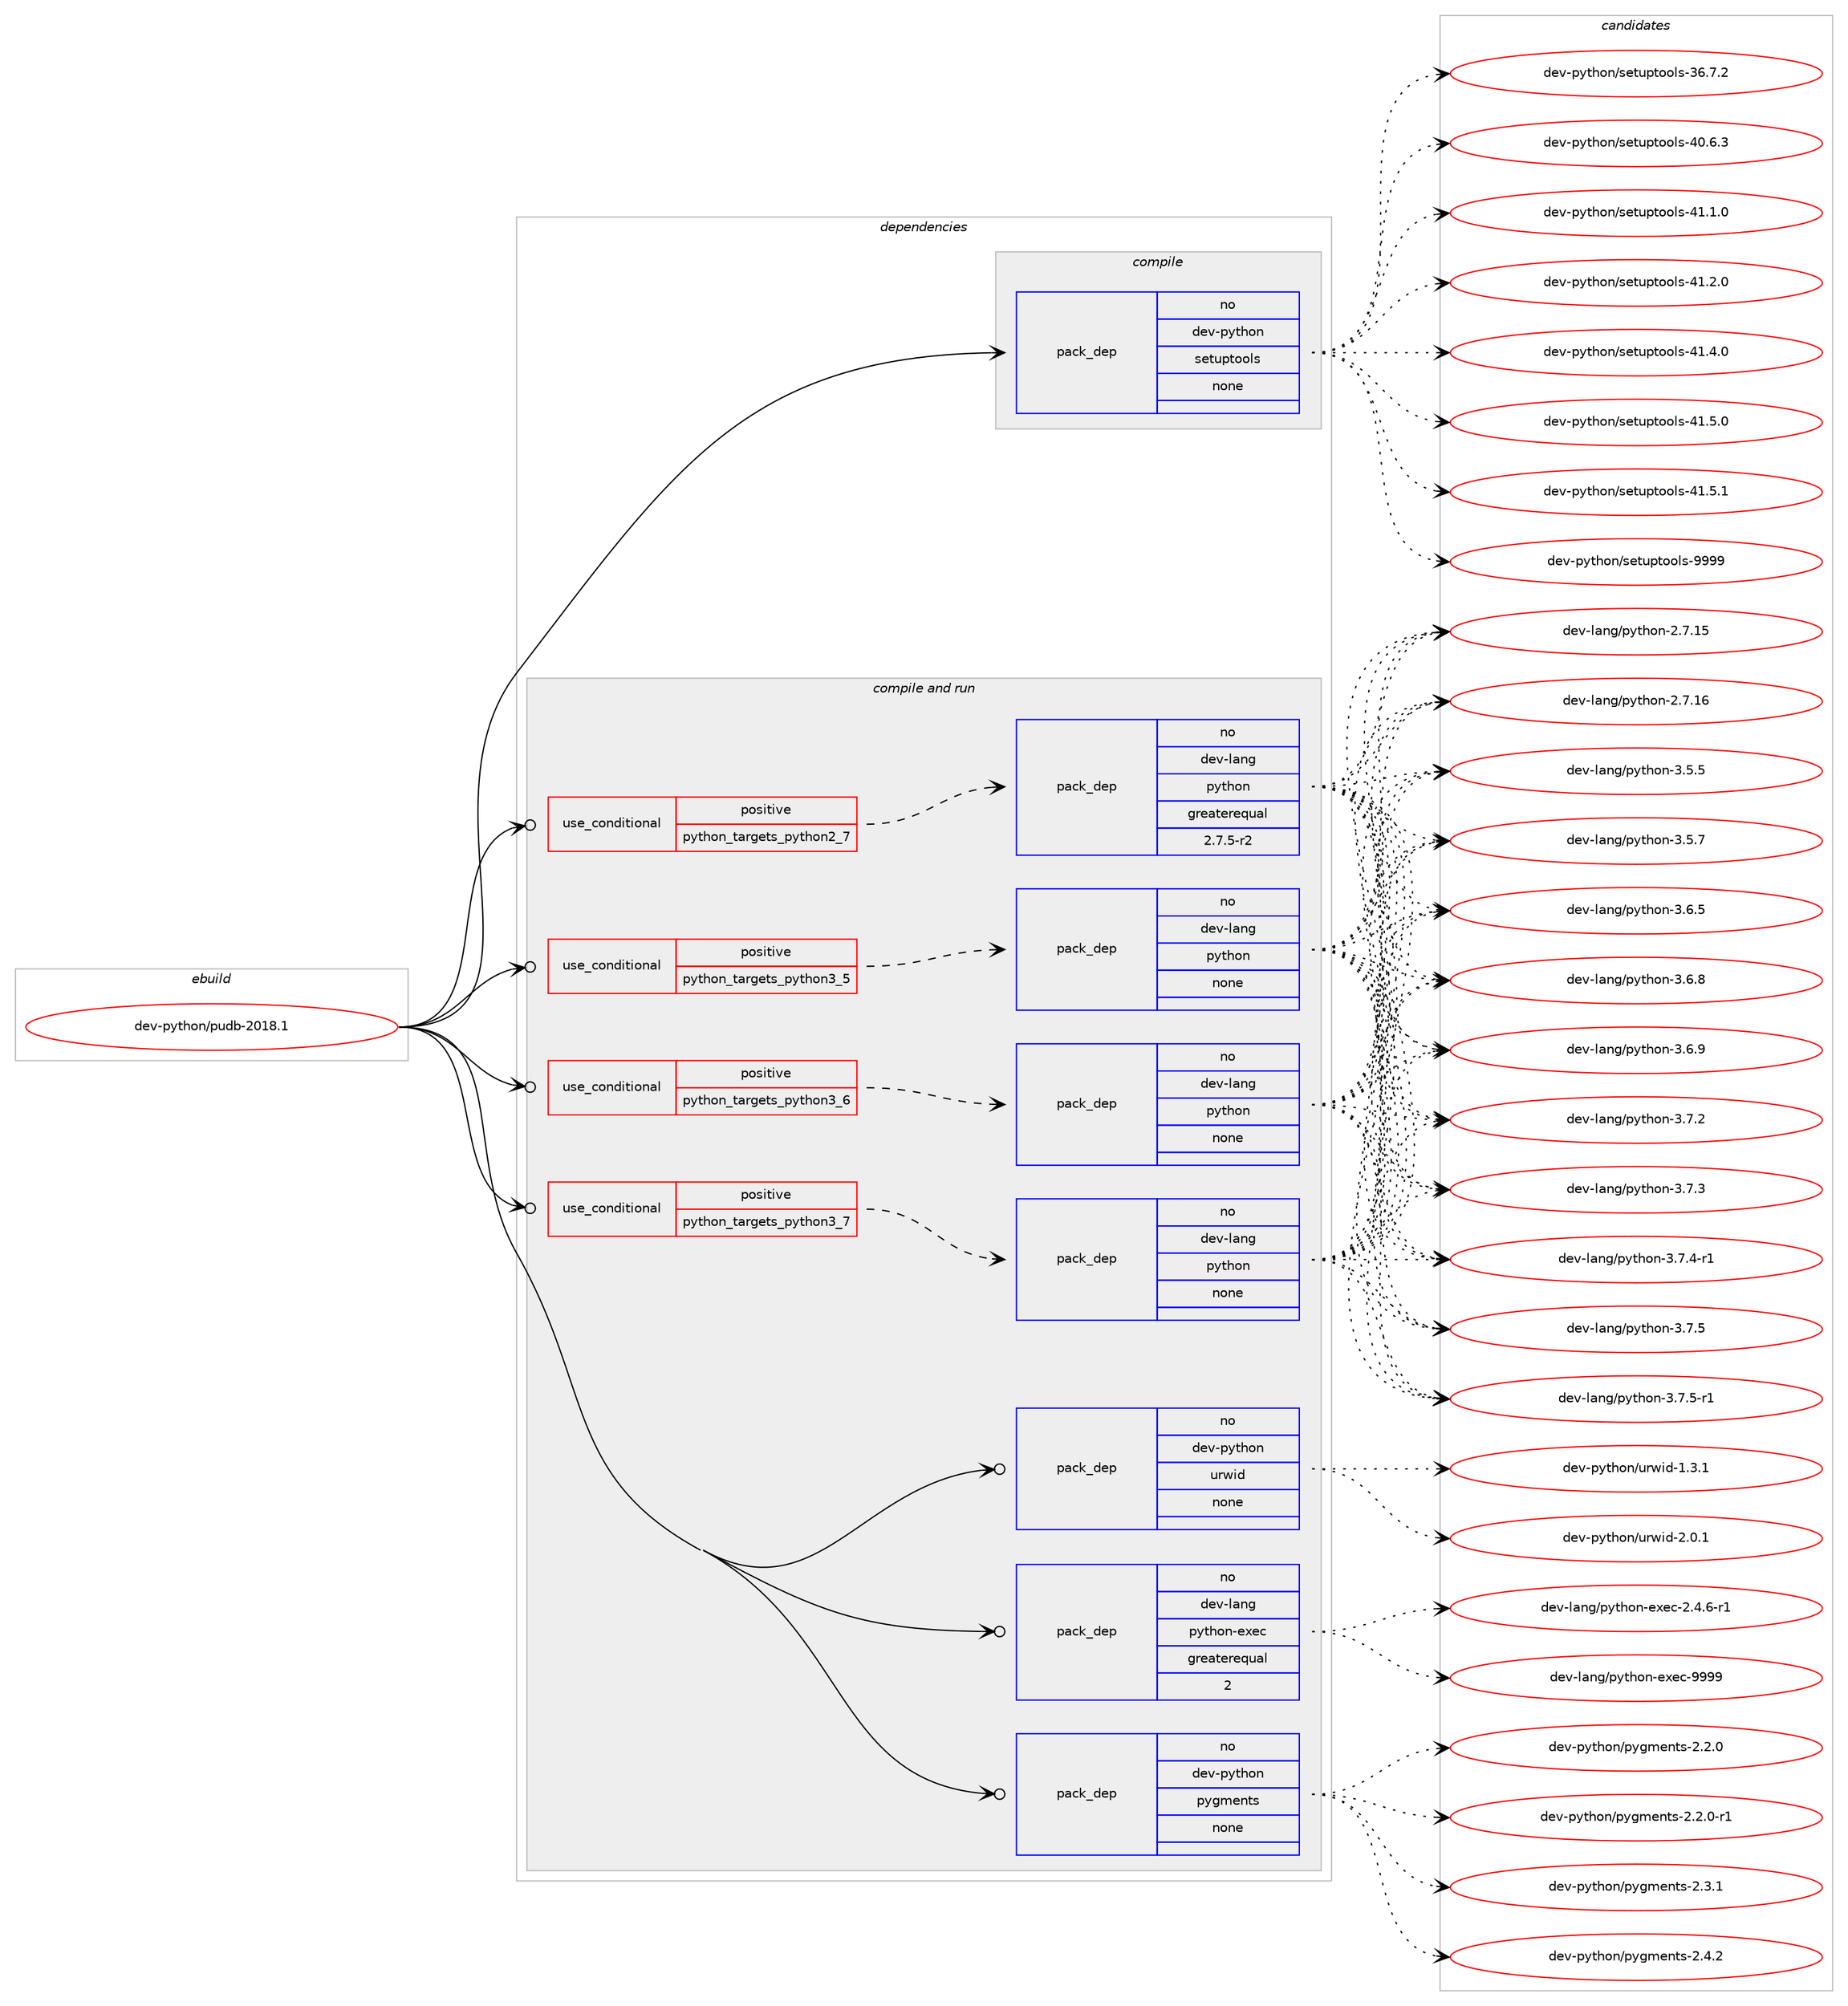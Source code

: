 digraph prolog {

# *************
# Graph options
# *************

newrank=true;
concentrate=true;
compound=true;
graph [rankdir=LR,fontname=Helvetica,fontsize=10,ranksep=1.5];#, ranksep=2.5, nodesep=0.2];
edge  [arrowhead=vee];
node  [fontname=Helvetica,fontsize=10];

# **********
# The ebuild
# **********

subgraph cluster_leftcol {
color=gray;
rank=same;
label=<<i>ebuild</i>>;
id [label="dev-python/pudb-2018.1", color=red, width=4, href="../dev-python/pudb-2018.1.svg"];
}

# ****************
# The dependencies
# ****************

subgraph cluster_midcol {
color=gray;
label=<<i>dependencies</i>>;
subgraph cluster_compile {
fillcolor="#eeeeee";
style=filled;
label=<<i>compile</i>>;
subgraph pack466623 {
dependency623553 [label=<<TABLE BORDER="0" CELLBORDER="1" CELLSPACING="0" CELLPADDING="4" WIDTH="220"><TR><TD ROWSPAN="6" CELLPADDING="30">pack_dep</TD></TR><TR><TD WIDTH="110">no</TD></TR><TR><TD>dev-python</TD></TR><TR><TD>setuptools</TD></TR><TR><TD>none</TD></TR><TR><TD></TD></TR></TABLE>>, shape=none, color=blue];
}
id:e -> dependency623553:w [weight=20,style="solid",arrowhead="vee"];
}
subgraph cluster_compileandrun {
fillcolor="#eeeeee";
style=filled;
label=<<i>compile and run</i>>;
subgraph cond145086 {
dependency623554 [label=<<TABLE BORDER="0" CELLBORDER="1" CELLSPACING="0" CELLPADDING="4"><TR><TD ROWSPAN="3" CELLPADDING="10">use_conditional</TD></TR><TR><TD>positive</TD></TR><TR><TD>python_targets_python2_7</TD></TR></TABLE>>, shape=none, color=red];
subgraph pack466624 {
dependency623555 [label=<<TABLE BORDER="0" CELLBORDER="1" CELLSPACING="0" CELLPADDING="4" WIDTH="220"><TR><TD ROWSPAN="6" CELLPADDING="30">pack_dep</TD></TR><TR><TD WIDTH="110">no</TD></TR><TR><TD>dev-lang</TD></TR><TR><TD>python</TD></TR><TR><TD>greaterequal</TD></TR><TR><TD>2.7.5-r2</TD></TR></TABLE>>, shape=none, color=blue];
}
dependency623554:e -> dependency623555:w [weight=20,style="dashed",arrowhead="vee"];
}
id:e -> dependency623554:w [weight=20,style="solid",arrowhead="odotvee"];
subgraph cond145087 {
dependency623556 [label=<<TABLE BORDER="0" CELLBORDER="1" CELLSPACING="0" CELLPADDING="4"><TR><TD ROWSPAN="3" CELLPADDING="10">use_conditional</TD></TR><TR><TD>positive</TD></TR><TR><TD>python_targets_python3_5</TD></TR></TABLE>>, shape=none, color=red];
subgraph pack466625 {
dependency623557 [label=<<TABLE BORDER="0" CELLBORDER="1" CELLSPACING="0" CELLPADDING="4" WIDTH="220"><TR><TD ROWSPAN="6" CELLPADDING="30">pack_dep</TD></TR><TR><TD WIDTH="110">no</TD></TR><TR><TD>dev-lang</TD></TR><TR><TD>python</TD></TR><TR><TD>none</TD></TR><TR><TD></TD></TR></TABLE>>, shape=none, color=blue];
}
dependency623556:e -> dependency623557:w [weight=20,style="dashed",arrowhead="vee"];
}
id:e -> dependency623556:w [weight=20,style="solid",arrowhead="odotvee"];
subgraph cond145088 {
dependency623558 [label=<<TABLE BORDER="0" CELLBORDER="1" CELLSPACING="0" CELLPADDING="4"><TR><TD ROWSPAN="3" CELLPADDING="10">use_conditional</TD></TR><TR><TD>positive</TD></TR><TR><TD>python_targets_python3_6</TD></TR></TABLE>>, shape=none, color=red];
subgraph pack466626 {
dependency623559 [label=<<TABLE BORDER="0" CELLBORDER="1" CELLSPACING="0" CELLPADDING="4" WIDTH="220"><TR><TD ROWSPAN="6" CELLPADDING="30">pack_dep</TD></TR><TR><TD WIDTH="110">no</TD></TR><TR><TD>dev-lang</TD></TR><TR><TD>python</TD></TR><TR><TD>none</TD></TR><TR><TD></TD></TR></TABLE>>, shape=none, color=blue];
}
dependency623558:e -> dependency623559:w [weight=20,style="dashed",arrowhead="vee"];
}
id:e -> dependency623558:w [weight=20,style="solid",arrowhead="odotvee"];
subgraph cond145089 {
dependency623560 [label=<<TABLE BORDER="0" CELLBORDER="1" CELLSPACING="0" CELLPADDING="4"><TR><TD ROWSPAN="3" CELLPADDING="10">use_conditional</TD></TR><TR><TD>positive</TD></TR><TR><TD>python_targets_python3_7</TD></TR></TABLE>>, shape=none, color=red];
subgraph pack466627 {
dependency623561 [label=<<TABLE BORDER="0" CELLBORDER="1" CELLSPACING="0" CELLPADDING="4" WIDTH="220"><TR><TD ROWSPAN="6" CELLPADDING="30">pack_dep</TD></TR><TR><TD WIDTH="110">no</TD></TR><TR><TD>dev-lang</TD></TR><TR><TD>python</TD></TR><TR><TD>none</TD></TR><TR><TD></TD></TR></TABLE>>, shape=none, color=blue];
}
dependency623560:e -> dependency623561:w [weight=20,style="dashed",arrowhead="vee"];
}
id:e -> dependency623560:w [weight=20,style="solid",arrowhead="odotvee"];
subgraph pack466628 {
dependency623562 [label=<<TABLE BORDER="0" CELLBORDER="1" CELLSPACING="0" CELLPADDING="4" WIDTH="220"><TR><TD ROWSPAN="6" CELLPADDING="30">pack_dep</TD></TR><TR><TD WIDTH="110">no</TD></TR><TR><TD>dev-lang</TD></TR><TR><TD>python-exec</TD></TR><TR><TD>greaterequal</TD></TR><TR><TD>2</TD></TR></TABLE>>, shape=none, color=blue];
}
id:e -> dependency623562:w [weight=20,style="solid",arrowhead="odotvee"];
subgraph pack466629 {
dependency623563 [label=<<TABLE BORDER="0" CELLBORDER="1" CELLSPACING="0" CELLPADDING="4" WIDTH="220"><TR><TD ROWSPAN="6" CELLPADDING="30">pack_dep</TD></TR><TR><TD WIDTH="110">no</TD></TR><TR><TD>dev-python</TD></TR><TR><TD>pygments</TD></TR><TR><TD>none</TD></TR><TR><TD></TD></TR></TABLE>>, shape=none, color=blue];
}
id:e -> dependency623563:w [weight=20,style="solid",arrowhead="odotvee"];
subgraph pack466630 {
dependency623564 [label=<<TABLE BORDER="0" CELLBORDER="1" CELLSPACING="0" CELLPADDING="4" WIDTH="220"><TR><TD ROWSPAN="6" CELLPADDING="30">pack_dep</TD></TR><TR><TD WIDTH="110">no</TD></TR><TR><TD>dev-python</TD></TR><TR><TD>urwid</TD></TR><TR><TD>none</TD></TR><TR><TD></TD></TR></TABLE>>, shape=none, color=blue];
}
id:e -> dependency623564:w [weight=20,style="solid",arrowhead="odotvee"];
}
subgraph cluster_run {
fillcolor="#eeeeee";
style=filled;
label=<<i>run</i>>;
}
}

# **************
# The candidates
# **************

subgraph cluster_choices {
rank=same;
color=gray;
label=<<i>candidates</i>>;

subgraph choice466623 {
color=black;
nodesep=1;
choice100101118451121211161041111104711510111611711211611111110811545515446554650 [label="dev-python/setuptools-36.7.2", color=red, width=4,href="../dev-python/setuptools-36.7.2.svg"];
choice100101118451121211161041111104711510111611711211611111110811545524846544651 [label="dev-python/setuptools-40.6.3", color=red, width=4,href="../dev-python/setuptools-40.6.3.svg"];
choice100101118451121211161041111104711510111611711211611111110811545524946494648 [label="dev-python/setuptools-41.1.0", color=red, width=4,href="../dev-python/setuptools-41.1.0.svg"];
choice100101118451121211161041111104711510111611711211611111110811545524946504648 [label="dev-python/setuptools-41.2.0", color=red, width=4,href="../dev-python/setuptools-41.2.0.svg"];
choice100101118451121211161041111104711510111611711211611111110811545524946524648 [label="dev-python/setuptools-41.4.0", color=red, width=4,href="../dev-python/setuptools-41.4.0.svg"];
choice100101118451121211161041111104711510111611711211611111110811545524946534648 [label="dev-python/setuptools-41.5.0", color=red, width=4,href="../dev-python/setuptools-41.5.0.svg"];
choice100101118451121211161041111104711510111611711211611111110811545524946534649 [label="dev-python/setuptools-41.5.1", color=red, width=4,href="../dev-python/setuptools-41.5.1.svg"];
choice10010111845112121116104111110471151011161171121161111111081154557575757 [label="dev-python/setuptools-9999", color=red, width=4,href="../dev-python/setuptools-9999.svg"];
dependency623553:e -> choice100101118451121211161041111104711510111611711211611111110811545515446554650:w [style=dotted,weight="100"];
dependency623553:e -> choice100101118451121211161041111104711510111611711211611111110811545524846544651:w [style=dotted,weight="100"];
dependency623553:e -> choice100101118451121211161041111104711510111611711211611111110811545524946494648:w [style=dotted,weight="100"];
dependency623553:e -> choice100101118451121211161041111104711510111611711211611111110811545524946504648:w [style=dotted,weight="100"];
dependency623553:e -> choice100101118451121211161041111104711510111611711211611111110811545524946524648:w [style=dotted,weight="100"];
dependency623553:e -> choice100101118451121211161041111104711510111611711211611111110811545524946534648:w [style=dotted,weight="100"];
dependency623553:e -> choice100101118451121211161041111104711510111611711211611111110811545524946534649:w [style=dotted,weight="100"];
dependency623553:e -> choice10010111845112121116104111110471151011161171121161111111081154557575757:w [style=dotted,weight="100"];
}
subgraph choice466624 {
color=black;
nodesep=1;
choice10010111845108971101034711212111610411111045504655464953 [label="dev-lang/python-2.7.15", color=red, width=4,href="../dev-lang/python-2.7.15.svg"];
choice10010111845108971101034711212111610411111045504655464954 [label="dev-lang/python-2.7.16", color=red, width=4,href="../dev-lang/python-2.7.16.svg"];
choice100101118451089711010347112121116104111110455146534653 [label="dev-lang/python-3.5.5", color=red, width=4,href="../dev-lang/python-3.5.5.svg"];
choice100101118451089711010347112121116104111110455146534655 [label="dev-lang/python-3.5.7", color=red, width=4,href="../dev-lang/python-3.5.7.svg"];
choice100101118451089711010347112121116104111110455146544653 [label="dev-lang/python-3.6.5", color=red, width=4,href="../dev-lang/python-3.6.5.svg"];
choice100101118451089711010347112121116104111110455146544656 [label="dev-lang/python-3.6.8", color=red, width=4,href="../dev-lang/python-3.6.8.svg"];
choice100101118451089711010347112121116104111110455146544657 [label="dev-lang/python-3.6.9", color=red, width=4,href="../dev-lang/python-3.6.9.svg"];
choice100101118451089711010347112121116104111110455146554650 [label="dev-lang/python-3.7.2", color=red, width=4,href="../dev-lang/python-3.7.2.svg"];
choice100101118451089711010347112121116104111110455146554651 [label="dev-lang/python-3.7.3", color=red, width=4,href="../dev-lang/python-3.7.3.svg"];
choice1001011184510897110103471121211161041111104551465546524511449 [label="dev-lang/python-3.7.4-r1", color=red, width=4,href="../dev-lang/python-3.7.4-r1.svg"];
choice100101118451089711010347112121116104111110455146554653 [label="dev-lang/python-3.7.5", color=red, width=4,href="../dev-lang/python-3.7.5.svg"];
choice1001011184510897110103471121211161041111104551465546534511449 [label="dev-lang/python-3.7.5-r1", color=red, width=4,href="../dev-lang/python-3.7.5-r1.svg"];
dependency623555:e -> choice10010111845108971101034711212111610411111045504655464953:w [style=dotted,weight="100"];
dependency623555:e -> choice10010111845108971101034711212111610411111045504655464954:w [style=dotted,weight="100"];
dependency623555:e -> choice100101118451089711010347112121116104111110455146534653:w [style=dotted,weight="100"];
dependency623555:e -> choice100101118451089711010347112121116104111110455146534655:w [style=dotted,weight="100"];
dependency623555:e -> choice100101118451089711010347112121116104111110455146544653:w [style=dotted,weight="100"];
dependency623555:e -> choice100101118451089711010347112121116104111110455146544656:w [style=dotted,weight="100"];
dependency623555:e -> choice100101118451089711010347112121116104111110455146544657:w [style=dotted,weight="100"];
dependency623555:e -> choice100101118451089711010347112121116104111110455146554650:w [style=dotted,weight="100"];
dependency623555:e -> choice100101118451089711010347112121116104111110455146554651:w [style=dotted,weight="100"];
dependency623555:e -> choice1001011184510897110103471121211161041111104551465546524511449:w [style=dotted,weight="100"];
dependency623555:e -> choice100101118451089711010347112121116104111110455146554653:w [style=dotted,weight="100"];
dependency623555:e -> choice1001011184510897110103471121211161041111104551465546534511449:w [style=dotted,weight="100"];
}
subgraph choice466625 {
color=black;
nodesep=1;
choice10010111845108971101034711212111610411111045504655464953 [label="dev-lang/python-2.7.15", color=red, width=4,href="../dev-lang/python-2.7.15.svg"];
choice10010111845108971101034711212111610411111045504655464954 [label="dev-lang/python-2.7.16", color=red, width=4,href="../dev-lang/python-2.7.16.svg"];
choice100101118451089711010347112121116104111110455146534653 [label="dev-lang/python-3.5.5", color=red, width=4,href="../dev-lang/python-3.5.5.svg"];
choice100101118451089711010347112121116104111110455146534655 [label="dev-lang/python-3.5.7", color=red, width=4,href="../dev-lang/python-3.5.7.svg"];
choice100101118451089711010347112121116104111110455146544653 [label="dev-lang/python-3.6.5", color=red, width=4,href="../dev-lang/python-3.6.5.svg"];
choice100101118451089711010347112121116104111110455146544656 [label="dev-lang/python-3.6.8", color=red, width=4,href="../dev-lang/python-3.6.8.svg"];
choice100101118451089711010347112121116104111110455146544657 [label="dev-lang/python-3.6.9", color=red, width=4,href="../dev-lang/python-3.6.9.svg"];
choice100101118451089711010347112121116104111110455146554650 [label="dev-lang/python-3.7.2", color=red, width=4,href="../dev-lang/python-3.7.2.svg"];
choice100101118451089711010347112121116104111110455146554651 [label="dev-lang/python-3.7.3", color=red, width=4,href="../dev-lang/python-3.7.3.svg"];
choice1001011184510897110103471121211161041111104551465546524511449 [label="dev-lang/python-3.7.4-r1", color=red, width=4,href="../dev-lang/python-3.7.4-r1.svg"];
choice100101118451089711010347112121116104111110455146554653 [label="dev-lang/python-3.7.5", color=red, width=4,href="../dev-lang/python-3.7.5.svg"];
choice1001011184510897110103471121211161041111104551465546534511449 [label="dev-lang/python-3.7.5-r1", color=red, width=4,href="../dev-lang/python-3.7.5-r1.svg"];
dependency623557:e -> choice10010111845108971101034711212111610411111045504655464953:w [style=dotted,weight="100"];
dependency623557:e -> choice10010111845108971101034711212111610411111045504655464954:w [style=dotted,weight="100"];
dependency623557:e -> choice100101118451089711010347112121116104111110455146534653:w [style=dotted,weight="100"];
dependency623557:e -> choice100101118451089711010347112121116104111110455146534655:w [style=dotted,weight="100"];
dependency623557:e -> choice100101118451089711010347112121116104111110455146544653:w [style=dotted,weight="100"];
dependency623557:e -> choice100101118451089711010347112121116104111110455146544656:w [style=dotted,weight="100"];
dependency623557:e -> choice100101118451089711010347112121116104111110455146544657:w [style=dotted,weight="100"];
dependency623557:e -> choice100101118451089711010347112121116104111110455146554650:w [style=dotted,weight="100"];
dependency623557:e -> choice100101118451089711010347112121116104111110455146554651:w [style=dotted,weight="100"];
dependency623557:e -> choice1001011184510897110103471121211161041111104551465546524511449:w [style=dotted,weight="100"];
dependency623557:e -> choice100101118451089711010347112121116104111110455146554653:w [style=dotted,weight="100"];
dependency623557:e -> choice1001011184510897110103471121211161041111104551465546534511449:w [style=dotted,weight="100"];
}
subgraph choice466626 {
color=black;
nodesep=1;
choice10010111845108971101034711212111610411111045504655464953 [label="dev-lang/python-2.7.15", color=red, width=4,href="../dev-lang/python-2.7.15.svg"];
choice10010111845108971101034711212111610411111045504655464954 [label="dev-lang/python-2.7.16", color=red, width=4,href="../dev-lang/python-2.7.16.svg"];
choice100101118451089711010347112121116104111110455146534653 [label="dev-lang/python-3.5.5", color=red, width=4,href="../dev-lang/python-3.5.5.svg"];
choice100101118451089711010347112121116104111110455146534655 [label="dev-lang/python-3.5.7", color=red, width=4,href="../dev-lang/python-3.5.7.svg"];
choice100101118451089711010347112121116104111110455146544653 [label="dev-lang/python-3.6.5", color=red, width=4,href="../dev-lang/python-3.6.5.svg"];
choice100101118451089711010347112121116104111110455146544656 [label="dev-lang/python-3.6.8", color=red, width=4,href="../dev-lang/python-3.6.8.svg"];
choice100101118451089711010347112121116104111110455146544657 [label="dev-lang/python-3.6.9", color=red, width=4,href="../dev-lang/python-3.6.9.svg"];
choice100101118451089711010347112121116104111110455146554650 [label="dev-lang/python-3.7.2", color=red, width=4,href="../dev-lang/python-3.7.2.svg"];
choice100101118451089711010347112121116104111110455146554651 [label="dev-lang/python-3.7.3", color=red, width=4,href="../dev-lang/python-3.7.3.svg"];
choice1001011184510897110103471121211161041111104551465546524511449 [label="dev-lang/python-3.7.4-r1", color=red, width=4,href="../dev-lang/python-3.7.4-r1.svg"];
choice100101118451089711010347112121116104111110455146554653 [label="dev-lang/python-3.7.5", color=red, width=4,href="../dev-lang/python-3.7.5.svg"];
choice1001011184510897110103471121211161041111104551465546534511449 [label="dev-lang/python-3.7.5-r1", color=red, width=4,href="../dev-lang/python-3.7.5-r1.svg"];
dependency623559:e -> choice10010111845108971101034711212111610411111045504655464953:w [style=dotted,weight="100"];
dependency623559:e -> choice10010111845108971101034711212111610411111045504655464954:w [style=dotted,weight="100"];
dependency623559:e -> choice100101118451089711010347112121116104111110455146534653:w [style=dotted,weight="100"];
dependency623559:e -> choice100101118451089711010347112121116104111110455146534655:w [style=dotted,weight="100"];
dependency623559:e -> choice100101118451089711010347112121116104111110455146544653:w [style=dotted,weight="100"];
dependency623559:e -> choice100101118451089711010347112121116104111110455146544656:w [style=dotted,weight="100"];
dependency623559:e -> choice100101118451089711010347112121116104111110455146544657:w [style=dotted,weight="100"];
dependency623559:e -> choice100101118451089711010347112121116104111110455146554650:w [style=dotted,weight="100"];
dependency623559:e -> choice100101118451089711010347112121116104111110455146554651:w [style=dotted,weight="100"];
dependency623559:e -> choice1001011184510897110103471121211161041111104551465546524511449:w [style=dotted,weight="100"];
dependency623559:e -> choice100101118451089711010347112121116104111110455146554653:w [style=dotted,weight="100"];
dependency623559:e -> choice1001011184510897110103471121211161041111104551465546534511449:w [style=dotted,weight="100"];
}
subgraph choice466627 {
color=black;
nodesep=1;
choice10010111845108971101034711212111610411111045504655464953 [label="dev-lang/python-2.7.15", color=red, width=4,href="../dev-lang/python-2.7.15.svg"];
choice10010111845108971101034711212111610411111045504655464954 [label="dev-lang/python-2.7.16", color=red, width=4,href="../dev-lang/python-2.7.16.svg"];
choice100101118451089711010347112121116104111110455146534653 [label="dev-lang/python-3.5.5", color=red, width=4,href="../dev-lang/python-3.5.5.svg"];
choice100101118451089711010347112121116104111110455146534655 [label="dev-lang/python-3.5.7", color=red, width=4,href="../dev-lang/python-3.5.7.svg"];
choice100101118451089711010347112121116104111110455146544653 [label="dev-lang/python-3.6.5", color=red, width=4,href="../dev-lang/python-3.6.5.svg"];
choice100101118451089711010347112121116104111110455146544656 [label="dev-lang/python-3.6.8", color=red, width=4,href="../dev-lang/python-3.6.8.svg"];
choice100101118451089711010347112121116104111110455146544657 [label="dev-lang/python-3.6.9", color=red, width=4,href="../dev-lang/python-3.6.9.svg"];
choice100101118451089711010347112121116104111110455146554650 [label="dev-lang/python-3.7.2", color=red, width=4,href="../dev-lang/python-3.7.2.svg"];
choice100101118451089711010347112121116104111110455146554651 [label="dev-lang/python-3.7.3", color=red, width=4,href="../dev-lang/python-3.7.3.svg"];
choice1001011184510897110103471121211161041111104551465546524511449 [label="dev-lang/python-3.7.4-r1", color=red, width=4,href="../dev-lang/python-3.7.4-r1.svg"];
choice100101118451089711010347112121116104111110455146554653 [label="dev-lang/python-3.7.5", color=red, width=4,href="../dev-lang/python-3.7.5.svg"];
choice1001011184510897110103471121211161041111104551465546534511449 [label="dev-lang/python-3.7.5-r1", color=red, width=4,href="../dev-lang/python-3.7.5-r1.svg"];
dependency623561:e -> choice10010111845108971101034711212111610411111045504655464953:w [style=dotted,weight="100"];
dependency623561:e -> choice10010111845108971101034711212111610411111045504655464954:w [style=dotted,weight="100"];
dependency623561:e -> choice100101118451089711010347112121116104111110455146534653:w [style=dotted,weight="100"];
dependency623561:e -> choice100101118451089711010347112121116104111110455146534655:w [style=dotted,weight="100"];
dependency623561:e -> choice100101118451089711010347112121116104111110455146544653:w [style=dotted,weight="100"];
dependency623561:e -> choice100101118451089711010347112121116104111110455146544656:w [style=dotted,weight="100"];
dependency623561:e -> choice100101118451089711010347112121116104111110455146544657:w [style=dotted,weight="100"];
dependency623561:e -> choice100101118451089711010347112121116104111110455146554650:w [style=dotted,weight="100"];
dependency623561:e -> choice100101118451089711010347112121116104111110455146554651:w [style=dotted,weight="100"];
dependency623561:e -> choice1001011184510897110103471121211161041111104551465546524511449:w [style=dotted,weight="100"];
dependency623561:e -> choice100101118451089711010347112121116104111110455146554653:w [style=dotted,weight="100"];
dependency623561:e -> choice1001011184510897110103471121211161041111104551465546534511449:w [style=dotted,weight="100"];
}
subgraph choice466628 {
color=black;
nodesep=1;
choice10010111845108971101034711212111610411111045101120101994550465246544511449 [label="dev-lang/python-exec-2.4.6-r1", color=red, width=4,href="../dev-lang/python-exec-2.4.6-r1.svg"];
choice10010111845108971101034711212111610411111045101120101994557575757 [label="dev-lang/python-exec-9999", color=red, width=4,href="../dev-lang/python-exec-9999.svg"];
dependency623562:e -> choice10010111845108971101034711212111610411111045101120101994550465246544511449:w [style=dotted,weight="100"];
dependency623562:e -> choice10010111845108971101034711212111610411111045101120101994557575757:w [style=dotted,weight="100"];
}
subgraph choice466629 {
color=black;
nodesep=1;
choice1001011184511212111610411111047112121103109101110116115455046504648 [label="dev-python/pygments-2.2.0", color=red, width=4,href="../dev-python/pygments-2.2.0.svg"];
choice10010111845112121116104111110471121211031091011101161154550465046484511449 [label="dev-python/pygments-2.2.0-r1", color=red, width=4,href="../dev-python/pygments-2.2.0-r1.svg"];
choice1001011184511212111610411111047112121103109101110116115455046514649 [label="dev-python/pygments-2.3.1", color=red, width=4,href="../dev-python/pygments-2.3.1.svg"];
choice1001011184511212111610411111047112121103109101110116115455046524650 [label="dev-python/pygments-2.4.2", color=red, width=4,href="../dev-python/pygments-2.4.2.svg"];
dependency623563:e -> choice1001011184511212111610411111047112121103109101110116115455046504648:w [style=dotted,weight="100"];
dependency623563:e -> choice10010111845112121116104111110471121211031091011101161154550465046484511449:w [style=dotted,weight="100"];
dependency623563:e -> choice1001011184511212111610411111047112121103109101110116115455046514649:w [style=dotted,weight="100"];
dependency623563:e -> choice1001011184511212111610411111047112121103109101110116115455046524650:w [style=dotted,weight="100"];
}
subgraph choice466630 {
color=black;
nodesep=1;
choice1001011184511212111610411111047117114119105100454946514649 [label="dev-python/urwid-1.3.1", color=red, width=4,href="../dev-python/urwid-1.3.1.svg"];
choice1001011184511212111610411111047117114119105100455046484649 [label="dev-python/urwid-2.0.1", color=red, width=4,href="../dev-python/urwid-2.0.1.svg"];
dependency623564:e -> choice1001011184511212111610411111047117114119105100454946514649:w [style=dotted,weight="100"];
dependency623564:e -> choice1001011184511212111610411111047117114119105100455046484649:w [style=dotted,weight="100"];
}
}

}
